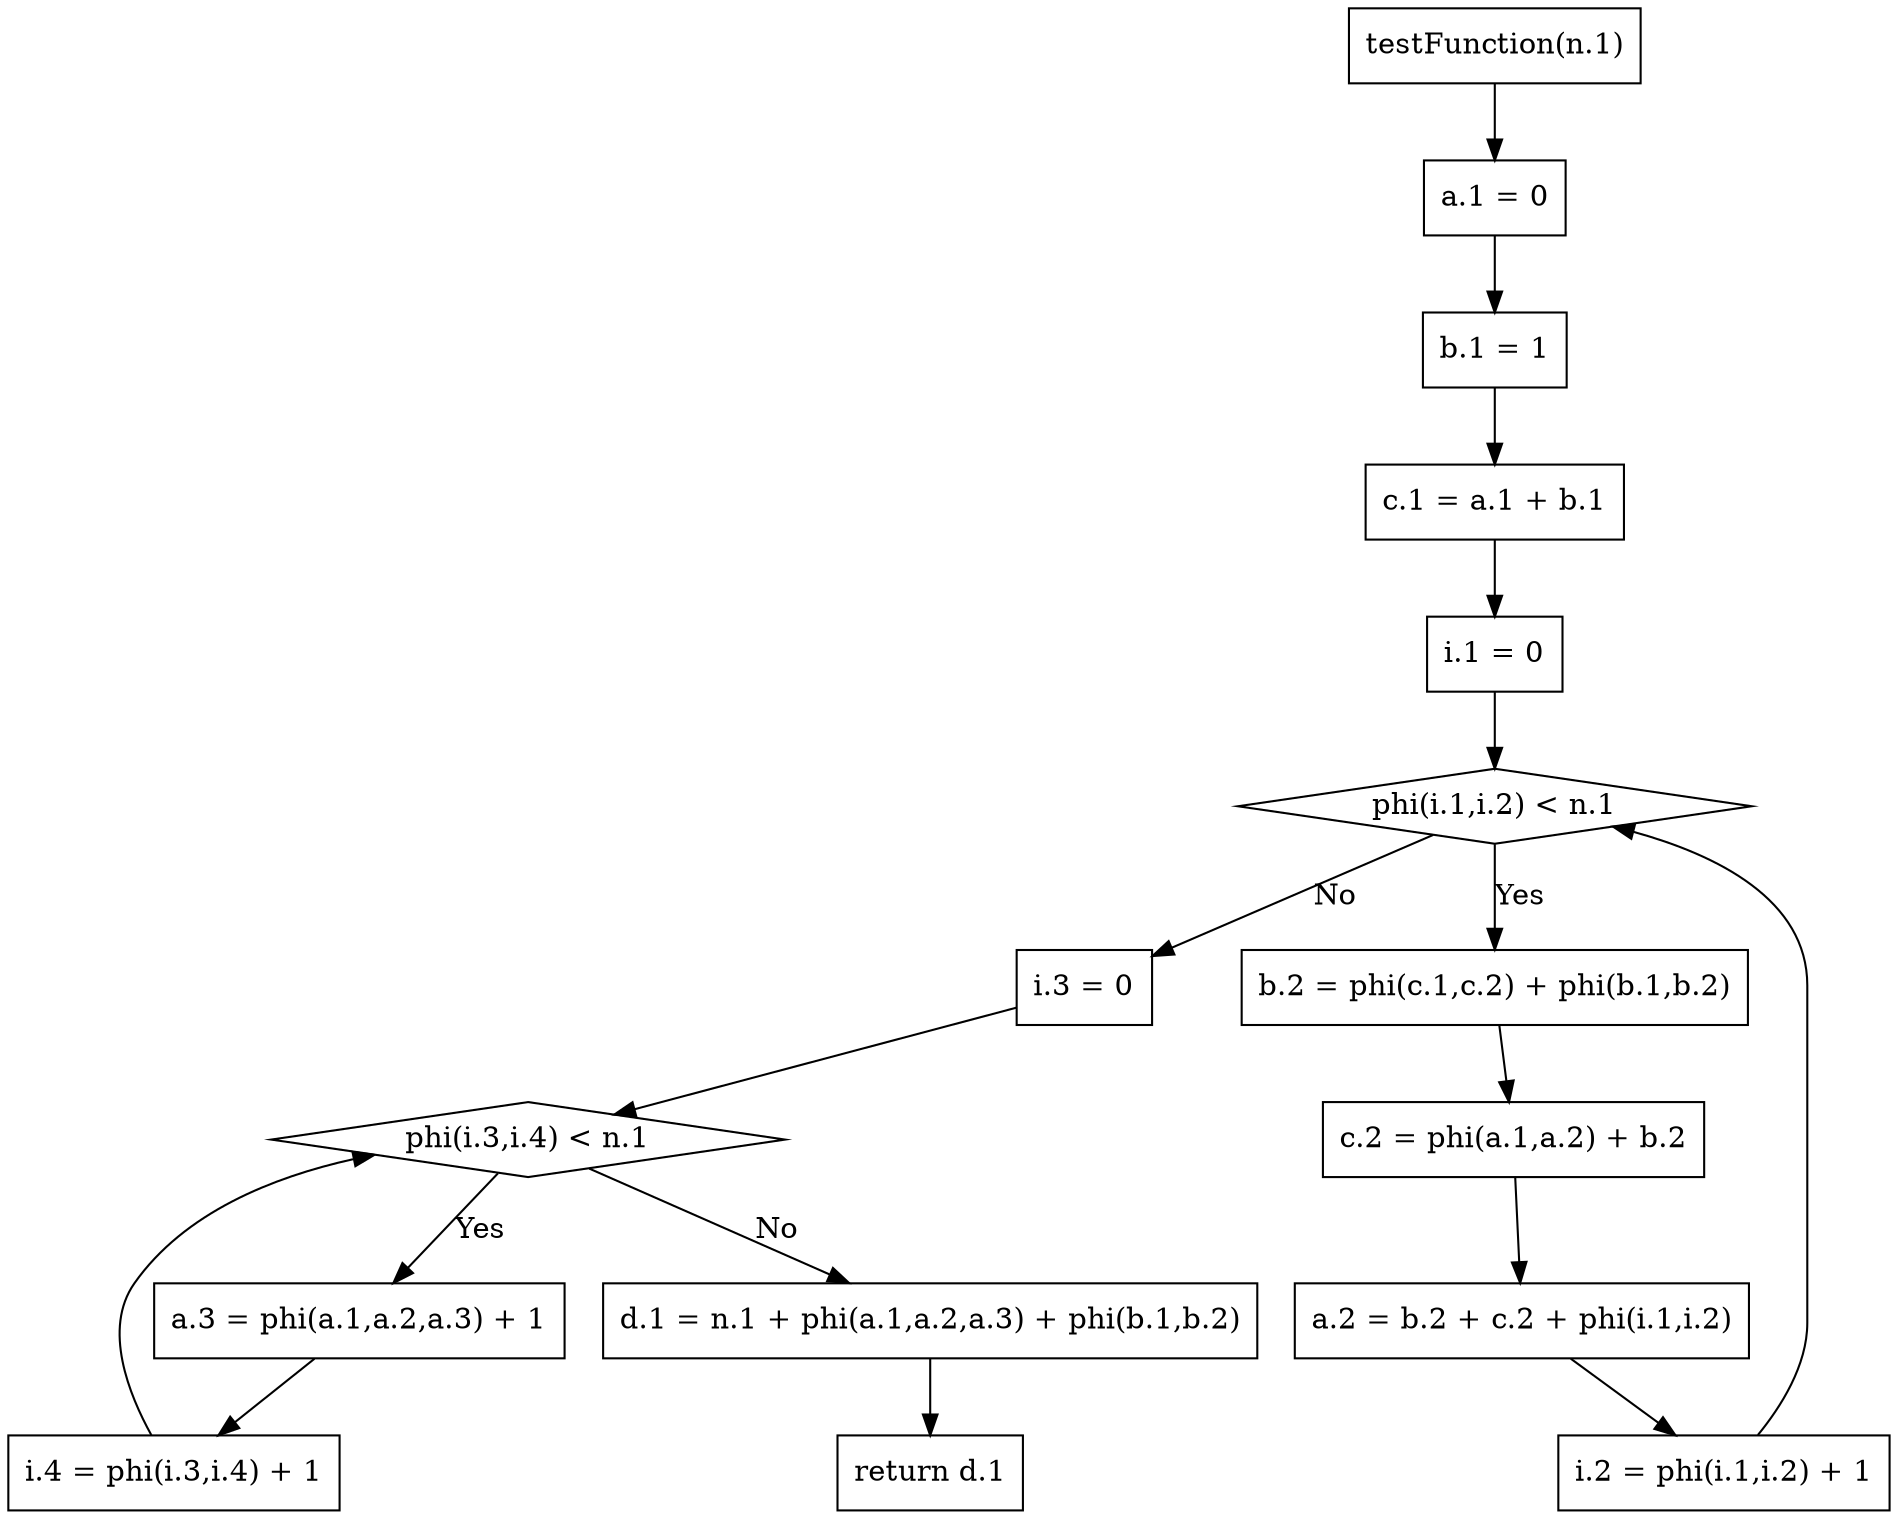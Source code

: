 digraph "gr" {
"1" ["label"="testFunction(n.1)","shape"="box"]
"2" ["label"="a.1 = 0","shape"="box"]
"3" ["label"="b.1 = 1","shape"="box"]
"4" ["label"="c.1 = a.1 + b.1","shape"="box"]
"5" ["label"="i.1 = 0","shape"="box"]
"6" ["label"="phi(i.1,i.2) < n.1","shape"="diamond"]
"8" ["label"="b.2 = phi(c.1,c.2) + phi(b.1,b.2)","shape"="box"]
"9" ["label"="c.2 = phi(a.1,a.2) + b.2","shape"="box"]
"10" ["label"="a.2 = b.2 + c.2 + phi(i.1,i.2)","shape"="box"]
"7" ["label"="i.2 = phi(i.1,i.2) + 1","shape"="box"]
"11" ["label"="i.3 = 0","shape"="box"]
"12" ["label"="phi(i.3,i.4) < n.1","shape"="diamond"]
"14" ["label"="a.3 = phi(a.1,a.2,a.3) + 1","shape"="box"]
"13" ["label"="i.4 = phi(i.3,i.4) + 1","shape"="box"]
"15" ["label"="d.1 = n.1 + phi(a.1,a.2,a.3) + phi(b.1,b.2)","shape"="box"]
"16" ["label"="return d.1","shape"="box"]
"1" -> "2" ["label"=""]
"2" -> "3" ["label"=""]
"3" -> "4" ["label"=""]
"4" -> "5" ["label"=""]
"5" -> "6" ["label"=""]
"6" -> "8" ["label"="Yes"]
"8" -> "9" ["label"=""]
"9" -> "10" ["label"=""]
"10" -> "7" ["label"=""]
"7" -> "6" ["label"=""]
"6" -> "11" ["label"="No"]
"11" -> "12" ["label"=""]
"12" -> "14" ["label"="Yes"]
"14" -> "13" ["label"=""]
"13" -> "12" ["label"=""]
"12" -> "15" ["label"="No"]
"15" -> "16" ["label"=""]
}